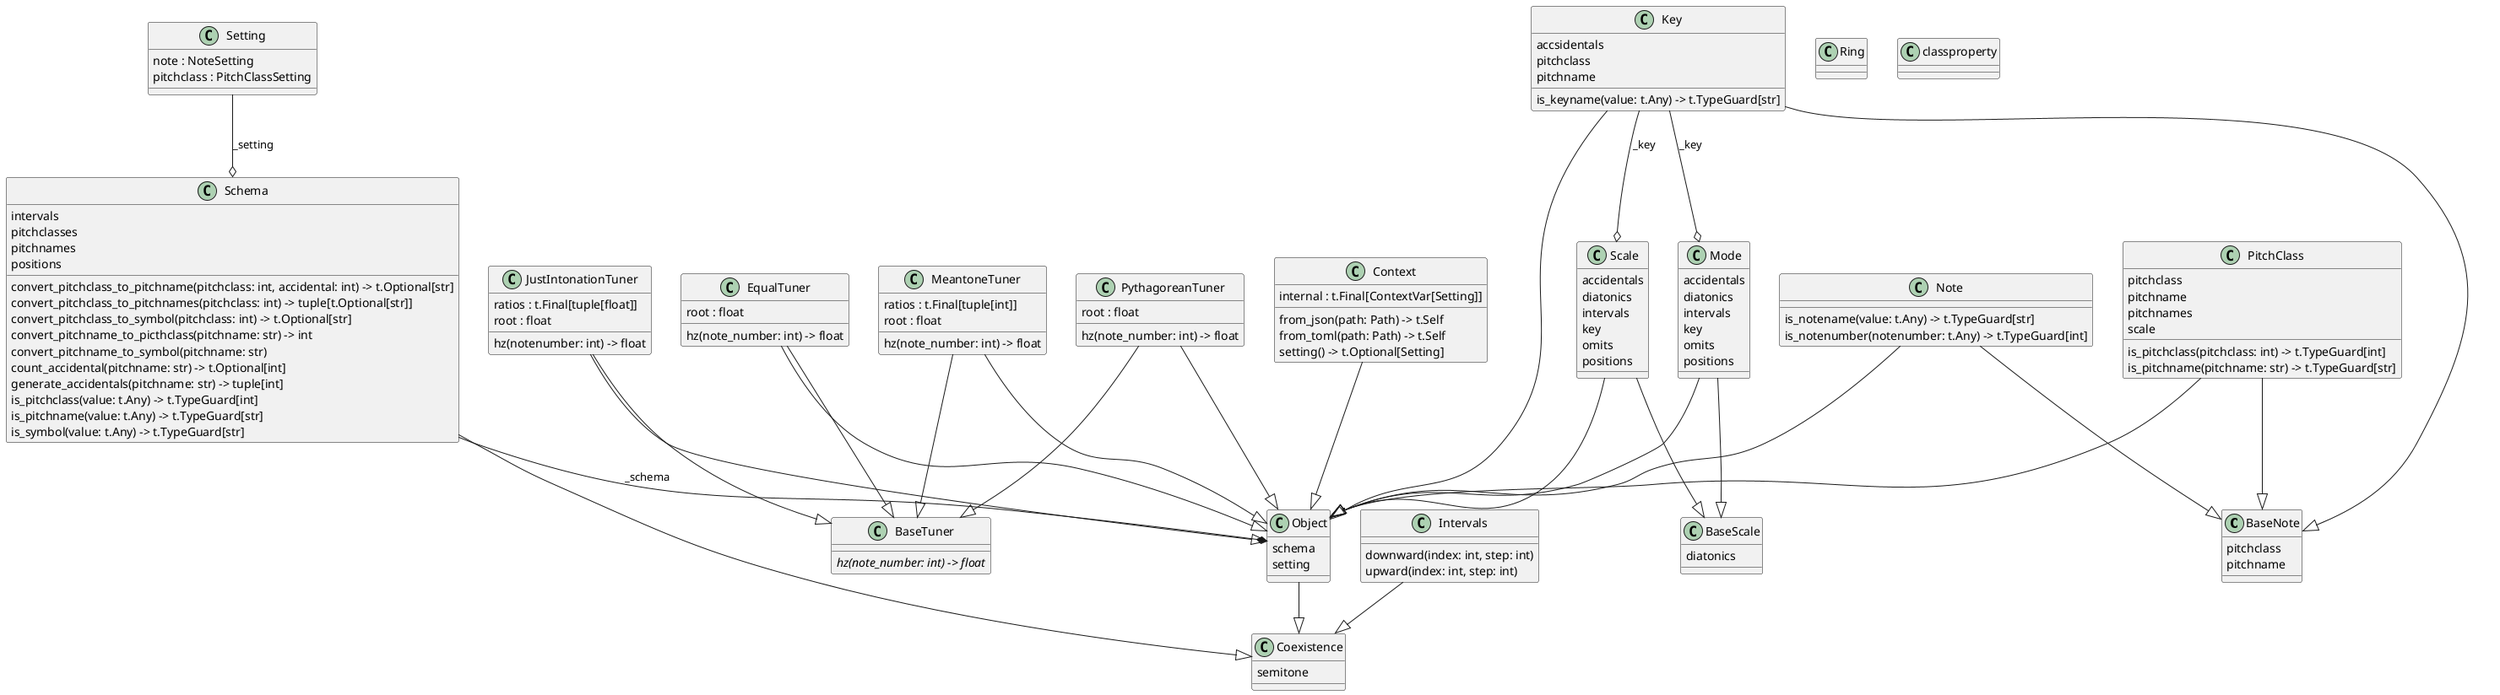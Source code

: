 @startuml classes
set namespaceSeparator none
class "BaseNote" as aulos.note._base.BaseNote {
  pitchclass
  pitchname
}
class "BaseScale" as aulos.scale._base.BaseScale {
  diatonics
}
class "BaseTuner" as aulos.tuner._base.BaseTuner {
  {abstract}hz(note_number: int) -> float
}
class "Coexistence" as aulos._core.coexistence.Coexistence {
  semitone
}
class "Context" as aulos.utils.context.Context {
  internal : t.Final[ContextVar[Setting]]
  from_json(path: Path) -> t.Self
  from_toml(path: Path) -> t.Self
  setting() -> t.Optional[Setting]
}
class "EqualTuner" as aulos.tuner.tuner.EqualTuner {
  root : float
  hz(note_number: int) -> float
}
class "Intervals" as aulos._core.shared.intervals.Intervals {
  downward(index: int, step: int)
  upward(index: int, step: int)
}
class "JustIntonationTuner" as aulos.tuner.tuner.JustIntonationTuner {
  ratios : t.Final[tuple[float]]
  root : float
  hz(notenumber: int) -> float
}
class "Key" as aulos.note.key.Key {
  accsidentals
  pitchclass
  pitchname
  is_keyname(value: t.Any) -> t.TypeGuard[str]
}
class "MeantoneTuner" as aulos.tuner.tuner.MeantoneTuner {
  ratios : t.Final[tuple[int]]
  root : float
  hz(note_number: int) -> float
}
class "Mode" as aulos.scale.mode.Mode {
  accidentals
  diatonics
  intervals
  key
  omits
  positions
}
class "Note" as aulos.note.note.Note {
  is_notename(value: t.Any) -> t.TypeGuard[str]
  is_notenumber(notenumber: t.Any) -> t.TypeGuard[int]
}
class "Object" as aulos._core.object.Object {
  schema
  setting
}
class "PitchClass" as aulos.note.pitchclass.PitchClass {
  pitchclass
  pitchname
  pitchnames
  scale
  is_pitchclass(pitchclass: int) -> t.TypeGuard[int]
  is_pitchname(pitchname: str) -> t.TypeGuard[str]
}
class "PythagoreanTuner" as aulos.tuner.tuner.PythagoreanTuner {
  root : float
  hz(note_number: int) -> float
}
class "Ring" as aulos._core.interfaces.ring.Ring {
}
class "Scale" as aulos.scale.scale.Scale {
  accidentals
  diatonics
  intervals
  key
  omits
  positions
}
class "Schema" as aulos._core.schema.Schema {
  intervals
  pitchclasses
  pitchnames
  positions
  convert_pitchclass_to_pitchname(pitchclass: int, accidental: int) -> t.Optional[str]
  convert_pitchclass_to_pitchnames(pitchclass: int) -> tuple[t.Optional[str]]
  convert_pitchclass_to_symbol(pitchclass: int) -> t.Optional[str]
  convert_pitchname_to_picthclass(pitchname: str) -> int
  convert_pitchname_to_symbol(pitchname: str)
  count_accidental(pitchname: str) -> t.Optional[int]
  generate_accidentals(pitchname: str) -> tuple[int]
  is_pitchclass(value: t.Any) -> t.TypeGuard[int]
  is_pitchname(value: t.Any) -> t.TypeGuard[str]
  is_symbol(value: t.Any) -> t.TypeGuard[str]
}
class "Setting" as aulos._core.setting.Setting {
  note : NoteSetting
  pitchclass : PitchClassSetting
}
class "classproperty" as aulos._core.utils.decorators.classproperty {
}
aulos._core.object.Object --|> aulos._core.coexistence.Coexistence
aulos._core.schema.Schema --|> aulos._core.coexistence.Coexistence
aulos._core.shared.intervals.Intervals --|> aulos._core.coexistence.Coexistence
aulos.note.key.Key --|> aulos._core.object.Object
aulos.note.key.Key --|> aulos.note._base.BaseNote
aulos.note.note.Note --|> aulos._core.object.Object
aulos.note.note.Note --|> aulos.note._base.BaseNote
aulos.note.pitchclass.PitchClass --|> aulos._core.object.Object
aulos.note.pitchclass.PitchClass --|> aulos.note._base.BaseNote
aulos.scale.mode.Mode --|> aulos._core.object.Object
aulos.scale.mode.Mode --|> aulos.scale._base.BaseScale
aulos.scale.scale.Scale --|> aulos._core.object.Object
aulos.scale.scale.Scale --|> aulos.scale._base.BaseScale
aulos.tuner.tuner.EqualTuner --|> aulos._core.object.Object
aulos.tuner.tuner.EqualTuner --|> aulos.tuner._base.BaseTuner
aulos.tuner.tuner.JustIntonationTuner --|> aulos._core.object.Object
aulos.tuner.tuner.JustIntonationTuner --|> aulos.tuner._base.BaseTuner
aulos.tuner.tuner.MeantoneTuner --|> aulos._core.object.Object
aulos.tuner.tuner.MeantoneTuner --|> aulos.tuner._base.BaseTuner
aulos.tuner.tuner.PythagoreanTuner --|> aulos._core.object.Object
aulos.tuner.tuner.PythagoreanTuner --|> aulos.tuner._base.BaseTuner
aulos.utils.context.Context --|> aulos._core.object.Object
aulos._core.schema.Schema --* aulos._core.object.Object : _schema
aulos._core.setting.Setting --o aulos._core.schema.Schema : _setting
aulos.note.key.Key --o aulos.scale.mode.Mode : _key
aulos.note.key.Key --o aulos.scale.scale.Scale : _key
@enduml
